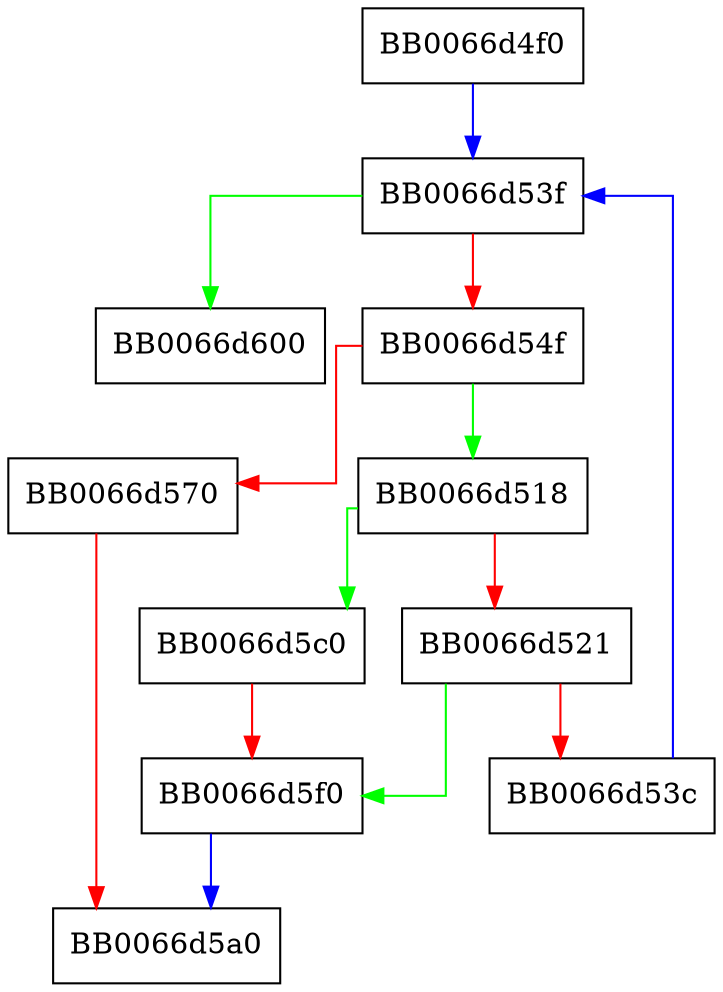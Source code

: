 digraph sxnet_v2i {
  node [shape="box"];
  graph [splines=ortho];
  BB0066d4f0 -> BB0066d53f [color="blue"];
  BB0066d518 -> BB0066d5c0 [color="green"];
  BB0066d518 -> BB0066d521 [color="red"];
  BB0066d521 -> BB0066d5f0 [color="green"];
  BB0066d521 -> BB0066d53c [color="red"];
  BB0066d53c -> BB0066d53f [color="blue"];
  BB0066d53f -> BB0066d600 [color="green"];
  BB0066d53f -> BB0066d54f [color="red"];
  BB0066d54f -> BB0066d518 [color="green"];
  BB0066d54f -> BB0066d570 [color="red"];
  BB0066d570 -> BB0066d5a0 [color="red"];
  BB0066d5c0 -> BB0066d5f0 [color="red"];
  BB0066d5f0 -> BB0066d5a0 [color="blue"];
}